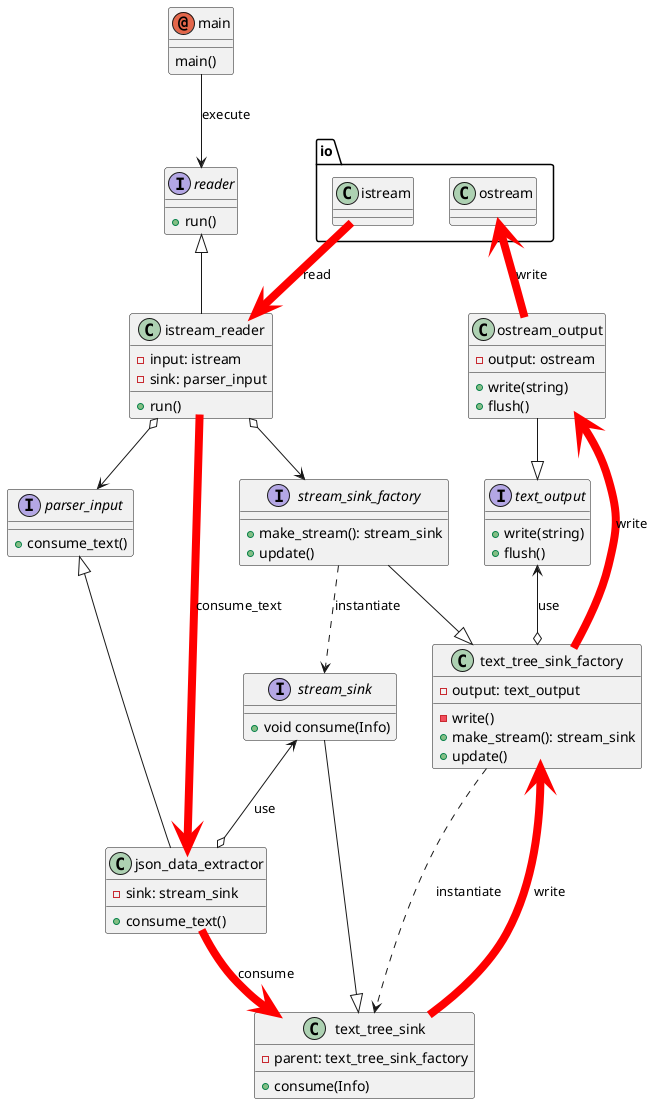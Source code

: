 @startuml

namespace io {
class istream {}
class ostream {}
}

interface reader {
  +run()
}

annotation main {
  main()
}

main --> reader : execute

class istream_reader {
  -input: istream
  -sink: parser_input
  +run()
}

reader <|-- istream_reader

interface parser_input {
  +consume_text()
}

class json_data_extractor {
  -sink: stream_sink
  +consume_text()
}

parser_input <|-- json_data_extractor

istream_reader o--> parser_input


interface stream_sink {
  +void consume(Info)
}

interface stream_sink_factory {
  +make_stream(): stream_sink
  +update()
}

stream_sink_factory ..> stream_sink : instantiate

istream_reader o--> stream_sink_factory

stream_sink <--o json_data_extractor : use

class text_tree_sink {
  -parent: text_tree_sink_factory
  +consume(Info)
}

stream_sink --|> text_tree_sink

class text_tree_sink_factory {
  -output: text_output
  -write()
  +make_stream(): stream_sink
  +update()
}

stream_sink_factory --|> text_tree_sink_factory
text_tree_sink_factory ..> text_tree_sink : instantiate

interface text_output {
  +write(string)
  +flush()
}

text_output <--o text_tree_sink_factory : use

class ostream_output {
  -output: ostream
  +write(string)
  +flush()
}

ostream_output --|> text_output

istream -[#red,thickness=8]-> istream_reader : read
istream_reader -[#red,thickness=8]-> json_data_extractor : consume_text
json_data_extractor -[#red,thickness=8]-> text_tree_sink : consume
text_tree_sink_factory <-[#red,thickness=8] text_tree_sink : write
ostream_output <-[#red,thickness=8]- text_tree_sink_factory : write
ostream <-[#red,thickness=8]- ostream_output : write

@enduml
